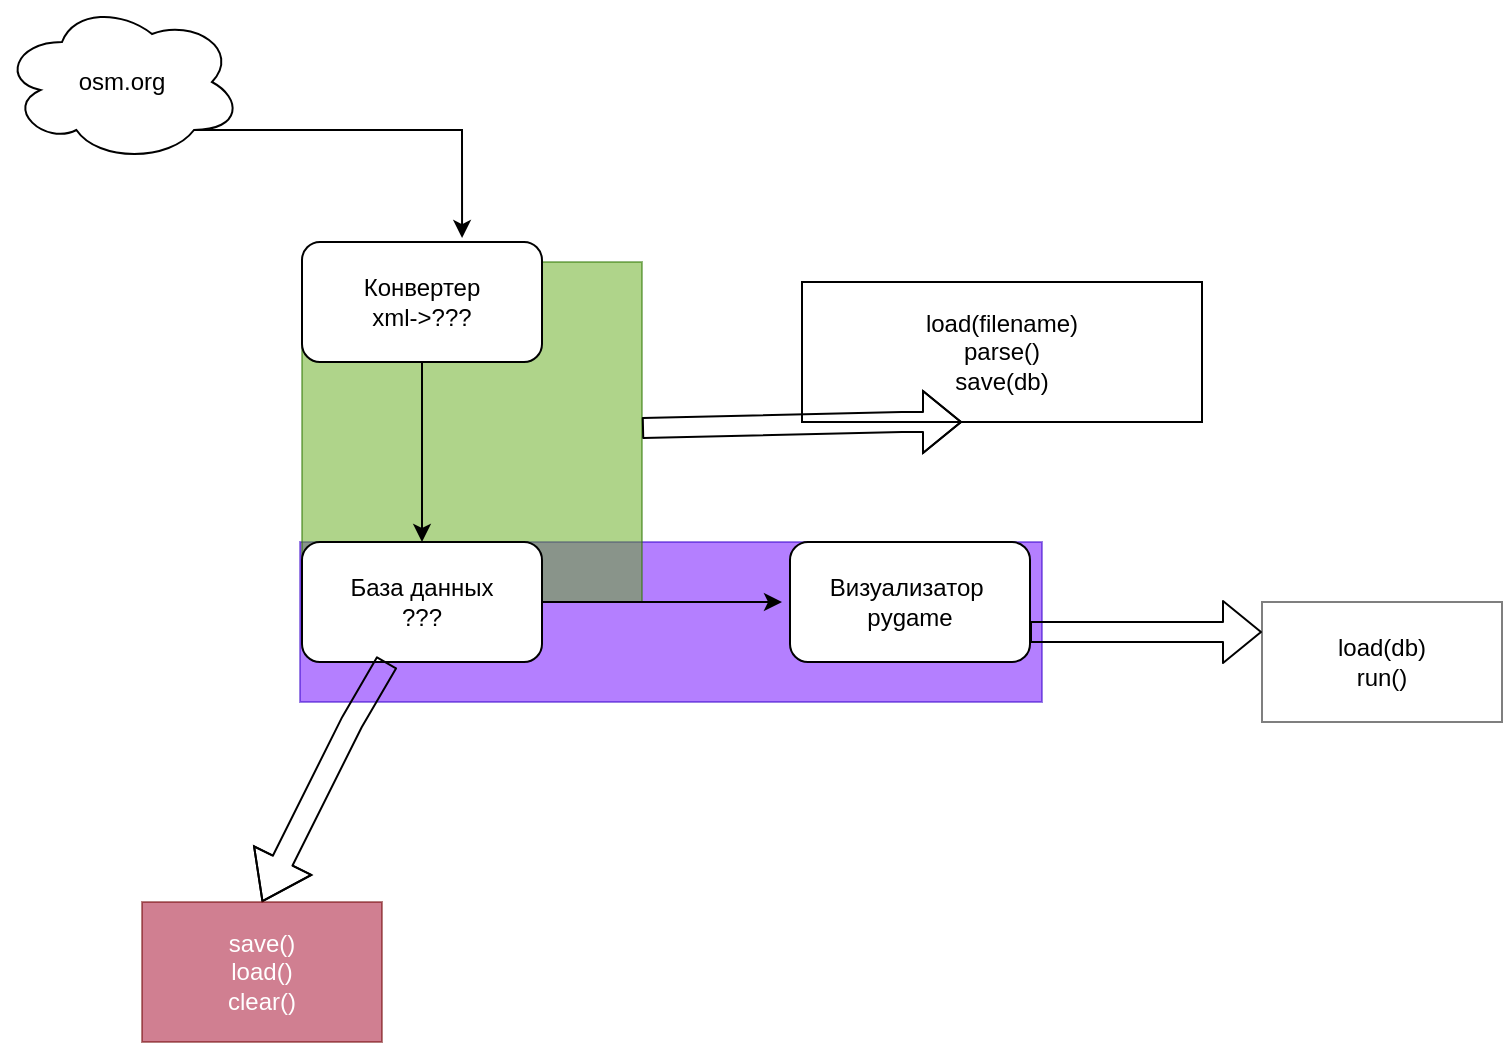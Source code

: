 <mxfile version="14.4.0" type="github">
  <diagram id="mP62DAFLLueKoBZaEgYA" name="Page-1">
    <mxGraphModel dx="1401" dy="794" grid="1" gridSize="10" guides="1" tooltips="1" connect="1" arrows="1" fold="1" page="1" pageScale="1" pageWidth="827" pageHeight="1169" math="0" shadow="0">
      <root>
        <mxCell id="0" />
        <mxCell id="1" parent="0" />
        <mxCell id="fFOIgz3wTSHaTF5qa9g2-13" value="" style="rounded=0;whiteSpace=wrap;html=1;fillColor=#6a00ff;strokeColor=#3700CC;fontColor=#ffffff;opacity=50;" vertex="1" parent="1">
          <mxGeometry x="169" y="440" width="371" height="80" as="geometry" />
        </mxCell>
        <mxCell id="fFOIgz3wTSHaTF5qa9g2-16" value="" style="whiteSpace=wrap;html=1;aspect=fixed;fillColor=#60a917;strokeColor=#2D7600;fontColor=#ffffff;opacity=50;" vertex="1" parent="1">
          <mxGeometry x="170" y="300" width="170" height="170" as="geometry" />
        </mxCell>
        <mxCell id="fFOIgz3wTSHaTF5qa9g2-9" style="edgeStyle=orthogonalEdgeStyle;rounded=0;orthogonalLoop=1;jettySize=auto;html=1;exitX=1;exitY=0.5;exitDx=0;exitDy=0;" edge="1" parent="1" source="fFOIgz3wTSHaTF5qa9g2-1">
          <mxGeometry relative="1" as="geometry">
            <mxPoint x="410" y="470" as="targetPoint" />
          </mxGeometry>
        </mxCell>
        <mxCell id="fFOIgz3wTSHaTF5qa9g2-1" value="База данных&lt;br&gt;???" style="rounded=1;whiteSpace=wrap;html=1;" vertex="1" parent="1">
          <mxGeometry x="170" y="440" width="120" height="60" as="geometry" />
        </mxCell>
        <mxCell id="fFOIgz3wTSHaTF5qa9g2-2" value="Визуализатор&amp;nbsp;&lt;br&gt;pygame" style="rounded=1;whiteSpace=wrap;html=1;" vertex="1" parent="1">
          <mxGeometry x="414" y="440" width="120" height="60" as="geometry" />
        </mxCell>
        <mxCell id="fFOIgz3wTSHaTF5qa9g2-7" style="edgeStyle=orthogonalEdgeStyle;rounded=0;orthogonalLoop=1;jettySize=auto;html=1;exitX=0.8;exitY=0.8;exitDx=0;exitDy=0;exitPerimeter=0;entryX=0.667;entryY=-0.033;entryDx=0;entryDy=0;entryPerimeter=0;" edge="1" parent="1" source="fFOIgz3wTSHaTF5qa9g2-5" target="fFOIgz3wTSHaTF5qa9g2-6">
          <mxGeometry relative="1" as="geometry" />
        </mxCell>
        <mxCell id="fFOIgz3wTSHaTF5qa9g2-5" value="osm.org" style="ellipse;shape=cloud;whiteSpace=wrap;html=1;" vertex="1" parent="1">
          <mxGeometry x="20" y="170" width="120" height="80" as="geometry" />
        </mxCell>
        <mxCell id="fFOIgz3wTSHaTF5qa9g2-8" style="edgeStyle=orthogonalEdgeStyle;rounded=0;orthogonalLoop=1;jettySize=auto;html=1;exitX=0.5;exitY=1;exitDx=0;exitDy=0;entryX=0.5;entryY=0;entryDx=0;entryDy=0;" edge="1" parent="1" source="fFOIgz3wTSHaTF5qa9g2-6" target="fFOIgz3wTSHaTF5qa9g2-1">
          <mxGeometry relative="1" as="geometry" />
        </mxCell>
        <mxCell id="fFOIgz3wTSHaTF5qa9g2-6" value="Конвертер&lt;br&gt;xml-&amp;gt;???" style="rounded=1;whiteSpace=wrap;html=1;" vertex="1" parent="1">
          <mxGeometry x="170" y="290" width="120" height="60" as="geometry" />
        </mxCell>
        <mxCell id="fFOIgz3wTSHaTF5qa9g2-18" value="load(filename)&lt;br&gt;parse()&lt;br&gt;save(db)" style="rounded=0;whiteSpace=wrap;html=1;" vertex="1" parent="1">
          <mxGeometry x="420" y="310" width="200" height="70" as="geometry" />
        </mxCell>
        <mxCell id="fFOIgz3wTSHaTF5qa9g2-21" value="" style="shape=flexArrow;endArrow=classic;html=1;entryX=0.4;entryY=1;entryDx=0;entryDy=0;entryPerimeter=0;" edge="1" parent="1" source="fFOIgz3wTSHaTF5qa9g2-16" target="fFOIgz3wTSHaTF5qa9g2-18">
          <mxGeometry width="50" height="50" relative="1" as="geometry">
            <mxPoint x="330" y="380" as="sourcePoint" />
            <mxPoint x="380" y="330" as="targetPoint" />
            <Array as="points">
              <mxPoint x="470" y="380" />
            </Array>
          </mxGeometry>
        </mxCell>
        <mxCell id="fFOIgz3wTSHaTF5qa9g2-22" value="" style="shape=flexArrow;endArrow=classic;html=1;width=11;endSize=7.21;entryX=0.5;entryY=0;entryDx=0;entryDy=0;" edge="1" parent="1" source="fFOIgz3wTSHaTF5qa9g2-1" target="fFOIgz3wTSHaTF5qa9g2-23">
          <mxGeometry width="50" height="50" relative="1" as="geometry">
            <mxPoint x="215" y="550" as="sourcePoint" />
            <mxPoint x="195" y="630" as="targetPoint" />
            <Array as="points">
              <mxPoint x="195" y="530" />
            </Array>
          </mxGeometry>
        </mxCell>
        <mxCell id="fFOIgz3wTSHaTF5qa9g2-23" value="save()&lt;br&gt;load()&lt;br&gt;clear()" style="rounded=0;whiteSpace=wrap;html=1;opacity=50;fillColor=#a20025;strokeColor=#6F0000;fontColor=#ffffff;" vertex="1" parent="1">
          <mxGeometry x="90" y="620" width="120" height="70" as="geometry" />
        </mxCell>
        <mxCell id="fFOIgz3wTSHaTF5qa9g2-25" value="load(db)&lt;br&gt;run()" style="rounded=0;whiteSpace=wrap;html=1;opacity=50;" vertex="1" parent="1">
          <mxGeometry x="650" y="470" width="120" height="60" as="geometry" />
        </mxCell>
        <mxCell id="fFOIgz3wTSHaTF5qa9g2-26" value="" style="shape=flexArrow;endArrow=classic;html=1;entryX=0;entryY=0.25;entryDx=0;entryDy=0;exitX=1;exitY=0.75;exitDx=0;exitDy=0;" edge="1" parent="1" source="fFOIgz3wTSHaTF5qa9g2-2" target="fFOIgz3wTSHaTF5qa9g2-25">
          <mxGeometry width="50" height="50" relative="1" as="geometry">
            <mxPoint x="550" y="510" as="sourcePoint" />
            <mxPoint x="600" y="460" as="targetPoint" />
          </mxGeometry>
        </mxCell>
      </root>
    </mxGraphModel>
  </diagram>
</mxfile>
